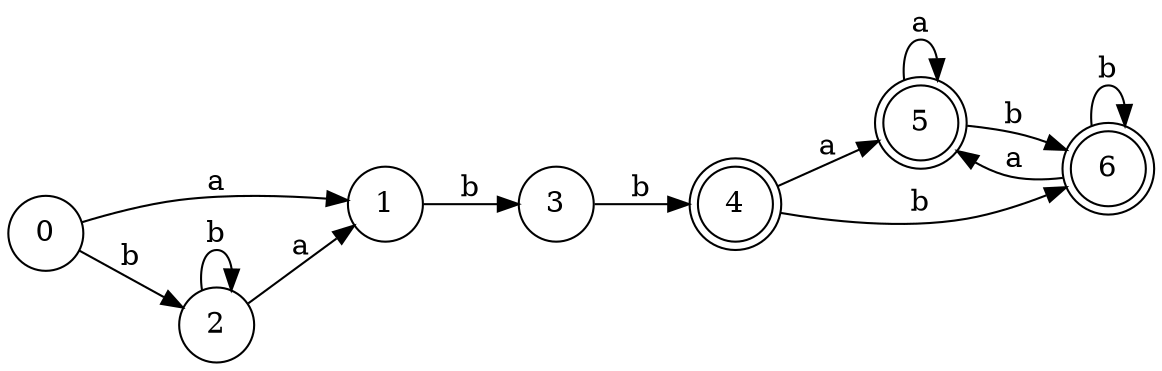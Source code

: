 digraph finite_state_machine {
	rankdir=LR size="8,5"
	node [shape=doublecircle]
	4

	5

	6

	node [shape=circle]
	0 -> 1 [label=a
]
	0 -> 2 [label=b
]
	1 -> 3 [label=b
]
	2 -> 1 [label=a
]
	2 -> 2 [label=b
]
	3 -> 4 [label=b
]
	4 -> 5 [label=a
]
	4 -> 6 [label=b
]
	5 -> 5 [label=a
]
	5 -> 6 [label=b
]
	6 -> 5 [label=a
]
	6 -> 6 [label=b
]
}
